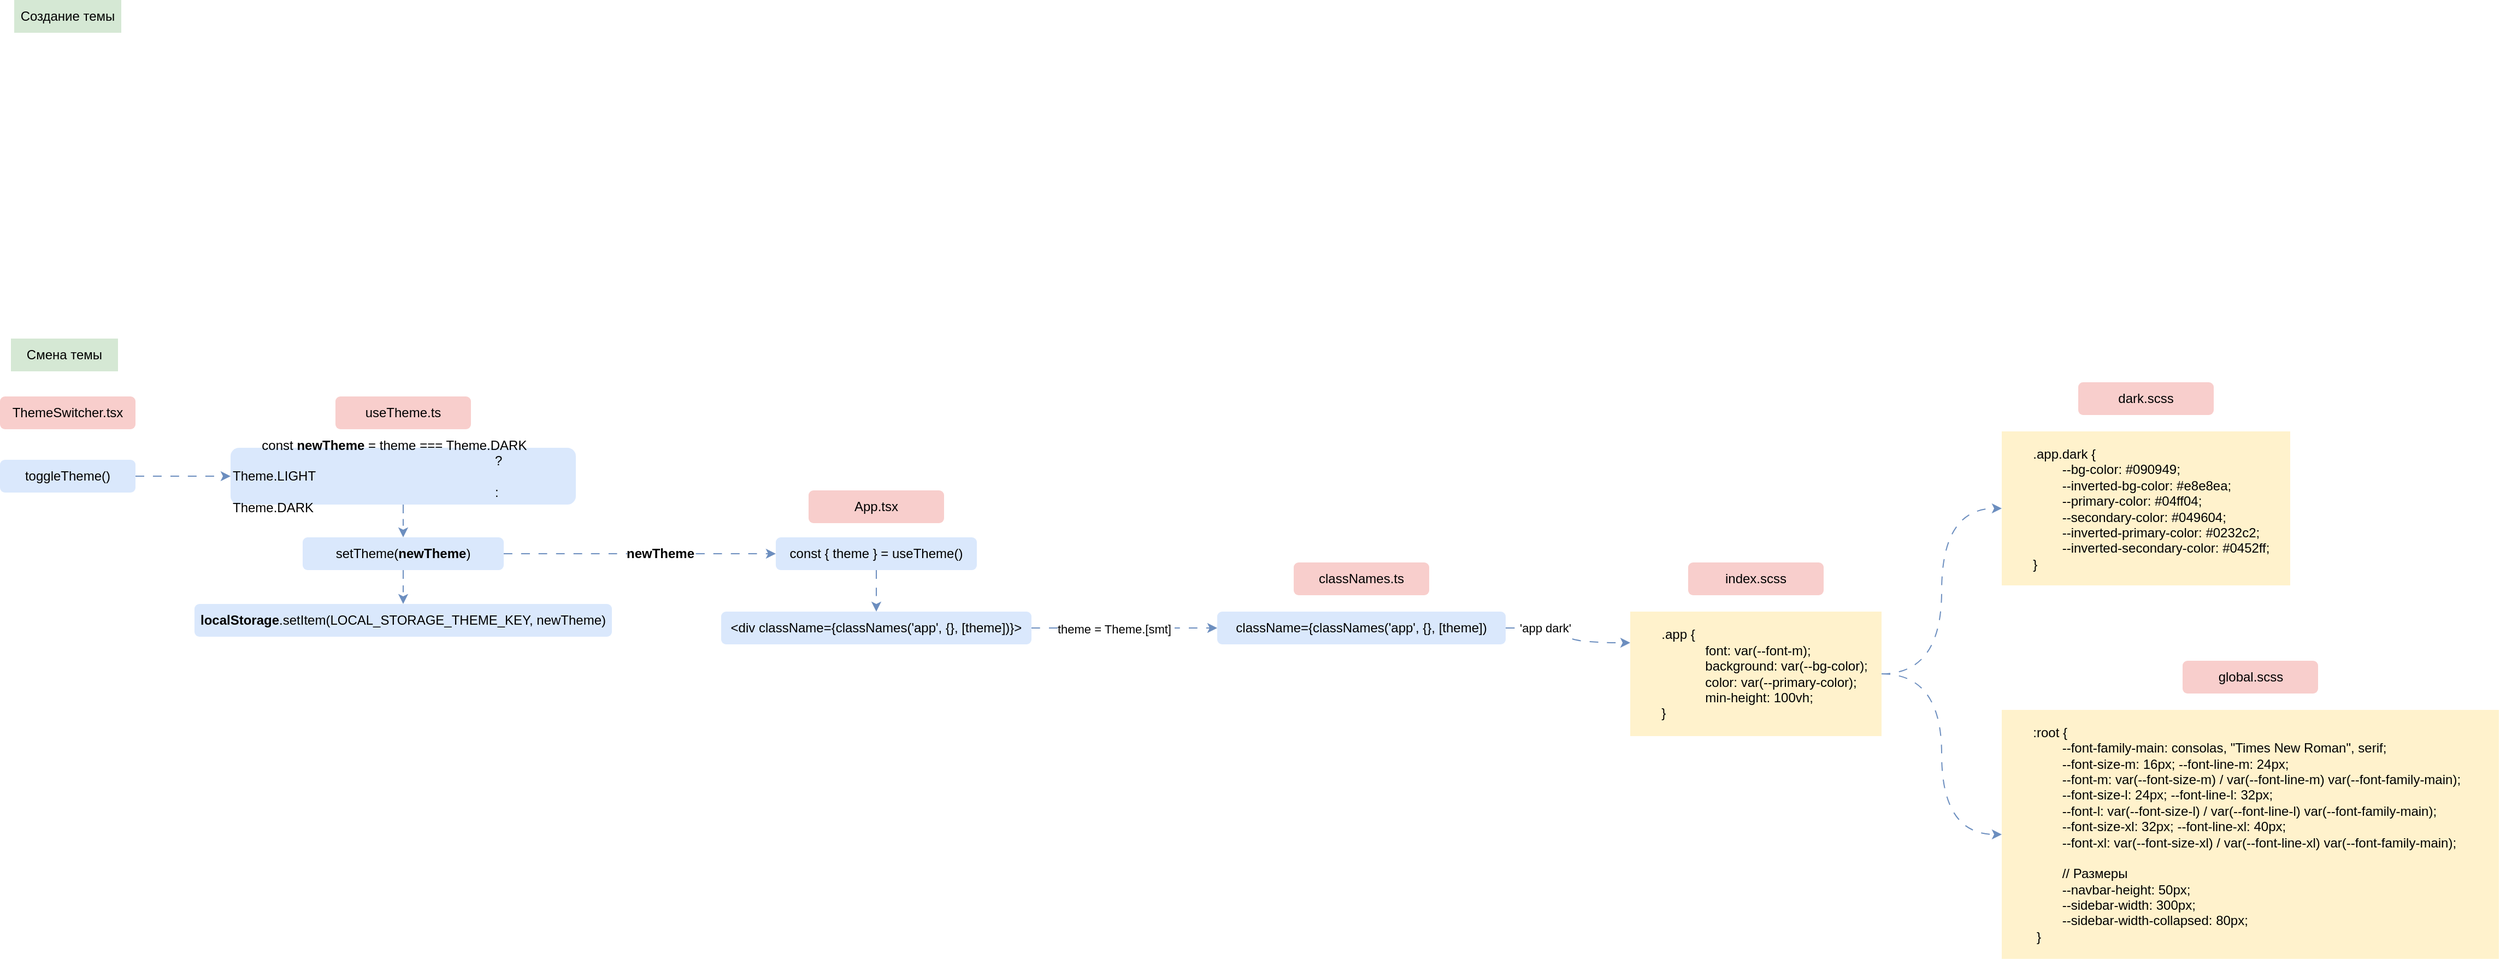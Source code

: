 <mxfile version="22.0.8" type="github">
  <diagram name="Themes" id="SAb5eQocV6z7SgWIaTcl">
    <mxGraphModel dx="1195" dy="1029" grid="0" gridSize="10" guides="1" tooltips="1" connect="1" arrows="1" fold="1" page="0" pageScale="1" pageWidth="827" pageHeight="1169" math="0" shadow="0">
      <root>
        <mxCell id="0" />
        <mxCell id="1" parent="0" />
        <mxCell id="2iayjj1OqmgtFofdx8OK-1" value="ThemeSwitcher.tsx" style="text;html=1;strokeColor=none;fillColor=#f8cecc;align=center;verticalAlign=middle;whiteSpace=wrap;rounded=1;" vertex="1" parent="1">
          <mxGeometry x="13" y="27" width="124" height="30" as="geometry" />
        </mxCell>
        <mxCell id="2iayjj1OqmgtFofdx8OK-5" style="edgeStyle=orthogonalEdgeStyle;rounded=0;orthogonalLoop=1;jettySize=auto;html=1;entryX=0;entryY=0.5;entryDx=0;entryDy=0;curved=1;dashed=1;dashPattern=8 8;fillColor=#dae8fc;strokeColor=#6c8ebf;" edge="1" parent="1" source="2iayjj1OqmgtFofdx8OK-2" target="2iayjj1OqmgtFofdx8OK-4">
          <mxGeometry relative="1" as="geometry" />
        </mxCell>
        <mxCell id="2iayjj1OqmgtFofdx8OK-2" value="toggleTheme()" style="text;html=1;strokeColor=none;fillColor=#dae8fc;align=center;verticalAlign=middle;whiteSpace=wrap;rounded=1;" vertex="1" parent="1">
          <mxGeometry x="13" y="85" width="124" height="30" as="geometry" />
        </mxCell>
        <mxCell id="2iayjj1OqmgtFofdx8OK-3" value="useTheme.ts" style="text;html=1;strokeColor=none;fillColor=#f8cecc;align=center;verticalAlign=middle;whiteSpace=wrap;rounded=1;" vertex="1" parent="1">
          <mxGeometry x="320" y="27" width="124" height="30" as="geometry" />
        </mxCell>
        <mxCell id="2iayjj1OqmgtFofdx8OK-7" style="edgeStyle=orthogonalEdgeStyle;shape=connector;curved=1;rounded=0;orthogonalLoop=1;jettySize=auto;html=1;entryX=0.5;entryY=0;entryDx=0;entryDy=0;dashed=1;dashPattern=8 8;labelBackgroundColor=default;strokeColor=#6c8ebf;align=center;verticalAlign=middle;fontFamily=Helvetica;fontSize=11;fontColor=default;endArrow=classic;fillColor=#dae8fc;" edge="1" parent="1" source="2iayjj1OqmgtFofdx8OK-4" target="2iayjj1OqmgtFofdx8OK-6">
          <mxGeometry relative="1" as="geometry" />
        </mxCell>
        <mxCell id="2iayjj1OqmgtFofdx8OK-4" value="&lt;span style=&quot;white-space: pre;&quot;&gt;&#x9;&lt;/span&gt;const &lt;b&gt;newTheme&lt;/b&gt; = theme === Theme.DARK &lt;br&gt;&lt;span style=&quot;white-space: pre;&quot;&gt;&#x9;&lt;/span&gt;&lt;span style=&quot;white-space: pre;&quot;&gt;&#x9;&lt;/span&gt;&lt;span style=&quot;white-space: pre;&quot;&gt;&#x9;&lt;/span&gt;&lt;span style=&quot;white-space: pre;&quot;&gt;&#x9;&lt;/span&gt;&lt;span style=&quot;white-space: pre;&quot;&gt;&#x9;&lt;/span&gt;&lt;span style=&quot;white-space: pre;&quot;&gt;&#x9;&lt;/span&gt;&lt;span style=&quot;white-space: pre;&quot;&gt;&#x9;&lt;/span&gt;&lt;span style=&quot;white-space: pre;&quot;&gt;&#x9;&lt;span style=&quot;white-space: pre;&quot;&gt;&#x9;&lt;/span&gt;&lt;/span&gt;? Theme.LIGHT &lt;br&gt;&lt;span style=&quot;white-space: pre;&quot;&gt;&#x9;&lt;/span&gt;&lt;span style=&quot;white-space: pre;&quot;&gt;&#x9;&lt;/span&gt;&lt;span style=&quot;white-space: pre;&quot;&gt;&#x9;&lt;/span&gt;&lt;span style=&quot;white-space: pre;&quot;&gt;&#x9;&lt;/span&gt;&lt;span style=&quot;white-space: pre;&quot;&gt;&#x9;&lt;/span&gt;&lt;span style=&quot;white-space: pre;&quot;&gt;&#x9;&lt;/span&gt;&lt;span style=&quot;white-space: pre;&quot;&gt;&#x9;&lt;/span&gt;&lt;span style=&quot;white-space: pre;&quot;&gt;&#x9;&lt;/span&gt;&lt;span style=&quot;white-space: pre;&quot;&gt;&#x9;&lt;/span&gt;: Theme.DARK" style="text;html=1;strokeColor=none;fillColor=#dae8fc;align=left;verticalAlign=middle;whiteSpace=wrap;rounded=1;" vertex="1" parent="1">
          <mxGeometry x="224" y="74" width="316" height="52" as="geometry" />
        </mxCell>
        <mxCell id="2iayjj1OqmgtFofdx8OK-9" style="edgeStyle=orthogonalEdgeStyle;shape=connector;curved=1;rounded=0;orthogonalLoop=1;jettySize=auto;html=1;entryX=0.5;entryY=0;entryDx=0;entryDy=0;dashed=1;dashPattern=8 8;labelBackgroundColor=default;strokeColor=#6c8ebf;align=center;verticalAlign=middle;fontFamily=Helvetica;fontSize=11;fontColor=default;endArrow=classic;fillColor=#dae8fc;" edge="1" parent="1" source="2iayjj1OqmgtFofdx8OK-6" target="2iayjj1OqmgtFofdx8OK-8">
          <mxGeometry relative="1" as="geometry" />
        </mxCell>
        <mxCell id="2iayjj1OqmgtFofdx8OK-13" style="edgeStyle=orthogonalEdgeStyle;shape=connector;curved=1;rounded=0;orthogonalLoop=1;jettySize=auto;html=1;entryX=0;entryY=0.5;entryDx=0;entryDy=0;dashed=1;dashPattern=8 8;labelBackgroundColor=default;strokeColor=#6c8ebf;align=center;verticalAlign=middle;fontFamily=Helvetica;fontSize=11;fontColor=default;endArrow=classic;fillColor=#dae8fc;" edge="1" parent="1" source="2iayjj1OqmgtFofdx8OK-6" target="2iayjj1OqmgtFofdx8OK-12">
          <mxGeometry relative="1" as="geometry" />
        </mxCell>
        <mxCell id="2iayjj1OqmgtFofdx8OK-14" value="&lt;b style=&quot;border-color: var(--border-color); font-size: 12px;&quot;&gt;newTheme&lt;/b&gt;" style="edgeLabel;html=1;align=center;verticalAlign=middle;resizable=0;points=[];fontSize=11;fontFamily=Helvetica;fontColor=default;" vertex="1" connectable="0" parent="2iayjj1OqmgtFofdx8OK-13">
          <mxGeometry x="0.145" y="2" relative="1" as="geometry">
            <mxPoint y="2" as="offset" />
          </mxGeometry>
        </mxCell>
        <mxCell id="2iayjj1OqmgtFofdx8OK-6" value="setTheme(&lt;b&gt;newTheme&lt;/b&gt;)" style="text;html=1;strokeColor=none;fillColor=#dae8fc;align=center;verticalAlign=middle;whiteSpace=wrap;rounded=1;" vertex="1" parent="1">
          <mxGeometry x="290" y="156" width="184" height="30" as="geometry" />
        </mxCell>
        <mxCell id="2iayjj1OqmgtFofdx8OK-8" value="&lt;b&gt;localStorage&lt;/b&gt;.setItem(LOCAL_STORAGE_THEME_KEY, newTheme)" style="text;html=1;strokeColor=none;fillColor=#dae8fc;align=center;verticalAlign=middle;whiteSpace=wrap;rounded=1;" vertex="1" parent="1">
          <mxGeometry x="191" y="217" width="382" height="30" as="geometry" />
        </mxCell>
        <mxCell id="2iayjj1OqmgtFofdx8OK-10" value="Смена темы" style="text;html=1;strokeColor=none;fillColor=#d5e8d4;align=center;verticalAlign=middle;whiteSpace=wrap;rounded=0;" vertex="1" parent="1">
          <mxGeometry x="23" y="-26" width="98" height="30" as="geometry" />
        </mxCell>
        <mxCell id="2iayjj1OqmgtFofdx8OK-11" value="App.tsx" style="text;html=1;strokeColor=none;fillColor=#f8cecc;align=center;verticalAlign=middle;whiteSpace=wrap;rounded=1;" vertex="1" parent="1">
          <mxGeometry x="753" y="113" width="124" height="30" as="geometry" />
        </mxCell>
        <mxCell id="2iayjj1OqmgtFofdx8OK-16" style="edgeStyle=orthogonalEdgeStyle;shape=connector;curved=1;rounded=0;orthogonalLoop=1;jettySize=auto;html=1;entryX=0.5;entryY=0;entryDx=0;entryDy=0;dashed=1;dashPattern=8 8;labelBackgroundColor=default;strokeColor=#6c8ebf;align=center;verticalAlign=middle;fontFamily=Helvetica;fontSize=11;fontColor=default;endArrow=classic;fillColor=#dae8fc;" edge="1" parent="1" source="2iayjj1OqmgtFofdx8OK-12" target="2iayjj1OqmgtFofdx8OK-15">
          <mxGeometry relative="1" as="geometry" />
        </mxCell>
        <mxCell id="2iayjj1OqmgtFofdx8OK-12" value="const { theme } = useTheme()" style="text;html=1;strokeColor=none;fillColor=#dae8fc;align=center;verticalAlign=middle;whiteSpace=wrap;rounded=1;" vertex="1" parent="1">
          <mxGeometry x="723" y="156" width="184" height="30" as="geometry" />
        </mxCell>
        <mxCell id="2iayjj1OqmgtFofdx8OK-19" style="edgeStyle=orthogonalEdgeStyle;shape=connector;curved=1;rounded=0;orthogonalLoop=1;jettySize=auto;html=1;entryX=0;entryY=0.5;entryDx=0;entryDy=0;dashed=1;dashPattern=8 8;labelBackgroundColor=default;strokeColor=#6c8ebf;align=center;verticalAlign=middle;fontFamily=Helvetica;fontSize=11;fontColor=default;endArrow=classic;fillColor=#dae8fc;" edge="1" parent="1" source="2iayjj1OqmgtFofdx8OK-15" target="2iayjj1OqmgtFofdx8OK-18">
          <mxGeometry relative="1" as="geometry" />
        </mxCell>
        <mxCell id="2iayjj1OqmgtFofdx8OK-20" value="theme = Theme.[smt]&amp;nbsp;" style="edgeLabel;html=1;align=center;verticalAlign=middle;resizable=0;points=[];fontSize=11;fontFamily=Helvetica;fontColor=default;" vertex="1" connectable="0" parent="2iayjj1OqmgtFofdx8OK-19">
          <mxGeometry x="-0.097" y="-1" relative="1" as="geometry">
            <mxPoint as="offset" />
          </mxGeometry>
        </mxCell>
        <mxCell id="2iayjj1OqmgtFofdx8OK-15" value="&amp;lt;div className={classNames(&#39;app&#39;, {}, [theme])}&amp;gt;" style="text;html=1;strokeColor=none;fillColor=#dae8fc;align=center;verticalAlign=middle;whiteSpace=wrap;rounded=1;" vertex="1" parent="1">
          <mxGeometry x="673" y="224" width="284" height="30" as="geometry" />
        </mxCell>
        <mxCell id="2iayjj1OqmgtFofdx8OK-17" value="classNames.ts" style="text;html=1;strokeColor=none;fillColor=#f8cecc;align=center;verticalAlign=middle;whiteSpace=wrap;rounded=1;" vertex="1" parent="1">
          <mxGeometry x="1197" y="179" width="124" height="30" as="geometry" />
        </mxCell>
        <mxCell id="2iayjj1OqmgtFofdx8OK-32" style="edgeStyle=orthogonalEdgeStyle;shape=connector;curved=1;rounded=0;orthogonalLoop=1;jettySize=auto;html=1;entryX=0;entryY=0.25;entryDx=0;entryDy=0;dashed=1;dashPattern=8 8;labelBackgroundColor=default;strokeColor=#6c8ebf;align=center;verticalAlign=middle;fontFamily=Helvetica;fontSize=11;fontColor=default;endArrow=classic;fillColor=#dae8fc;" edge="1" parent="1" source="2iayjj1OqmgtFofdx8OK-18" target="2iayjj1OqmgtFofdx8OK-31">
          <mxGeometry relative="1" as="geometry" />
        </mxCell>
        <mxCell id="2iayjj1OqmgtFofdx8OK-33" value="&#39;app dark&#39;" style="edgeLabel;html=1;align=center;verticalAlign=middle;resizable=0;points=[];fontSize=11;fontFamily=Helvetica;fontColor=default;" vertex="1" connectable="0" parent="2iayjj1OqmgtFofdx8OK-32">
          <mxGeometry x="-0.441" relative="1" as="geometry">
            <mxPoint as="offset" />
          </mxGeometry>
        </mxCell>
        <mxCell id="2iayjj1OqmgtFofdx8OK-18" value="className={classNames(&#39;app&#39;, {}, [theme])" style="text;html=1;strokeColor=none;fillColor=#dae8fc;align=center;verticalAlign=middle;whiteSpace=wrap;rounded=1;" vertex="1" parent="1">
          <mxGeometry x="1127" y="224" width="264" height="30" as="geometry" />
        </mxCell>
        <mxCell id="2iayjj1OqmgtFofdx8OK-24" value="dark.scss" style="text;html=1;strokeColor=none;fillColor=#f8cecc;align=center;verticalAlign=middle;whiteSpace=wrap;rounded=1;" vertex="1" parent="1">
          <mxGeometry x="1915" y="14" width="124" height="30" as="geometry" />
        </mxCell>
        <mxCell id="2iayjj1OqmgtFofdx8OK-25" value="&lt;span style=&quot;white-space: pre;&quot;&gt;&#x9;&lt;/span&gt;.app.dark { &lt;br&gt;&lt;span style=&quot;white-space: pre;&quot;&gt;&#x9;&lt;/span&gt;&lt;span style=&quot;white-space: pre;&quot;&gt;&#x9;&lt;/span&gt;--bg-color: #090949; &lt;br&gt;&lt;span style=&quot;white-space: pre;&quot;&gt;&#x9;&lt;/span&gt;&lt;span style=&quot;white-space: pre;&quot;&gt;&#x9;&lt;/span&gt;--inverted-bg-color: #e8e8ea; &lt;br&gt;&lt;span style=&quot;white-space: pre;&quot;&gt;&#x9;&lt;/span&gt;&lt;span style=&quot;white-space: pre;&quot;&gt;&#x9;&lt;/span&gt;--primary-color: #04ff04; &lt;br&gt;&lt;span style=&quot;white-space: pre;&quot;&gt;&#x9;&lt;/span&gt;&lt;span style=&quot;white-space: pre;&quot;&gt;&#x9;&lt;/span&gt;--secondary-color: #049604; &lt;br&gt;&lt;span style=&quot;white-space: pre;&quot;&gt;&#x9;&lt;/span&gt;&lt;span style=&quot;white-space: pre;&quot;&gt;&#x9;&lt;/span&gt;--inverted-primary-color: #0232c2; &lt;br&gt;&lt;span style=&quot;white-space: pre;&quot;&gt;&#x9;&lt;/span&gt;&lt;span style=&quot;white-space: pre;&quot;&gt;&#x9;&lt;/span&gt;--inverted-secondary-color: #0452ff; &lt;br&gt;&lt;span style=&quot;white-space: pre;&quot;&gt;&#x9;&lt;/span&gt;}" style="text;html=1;strokeColor=none;fillColor=#fff2cc;align=left;verticalAlign=middle;whiteSpace=wrap;rounded=0;" vertex="1" parent="1">
          <mxGeometry x="1845" y="59" width="264" height="141" as="geometry" />
        </mxCell>
        <mxCell id="2iayjj1OqmgtFofdx8OK-29" value="index.scss" style="text;html=1;strokeColor=none;fillColor=#f8cecc;align=center;verticalAlign=middle;whiteSpace=wrap;rounded=1;" vertex="1" parent="1">
          <mxGeometry x="1558" y="179" width="124" height="30" as="geometry" />
        </mxCell>
        <mxCell id="2iayjj1OqmgtFofdx8OK-34" style="edgeStyle=orthogonalEdgeStyle;shape=connector;curved=1;rounded=0;orthogonalLoop=1;jettySize=auto;html=1;entryX=0;entryY=0.5;entryDx=0;entryDy=0;dashed=1;dashPattern=8 8;labelBackgroundColor=default;strokeColor=#6c8ebf;align=center;verticalAlign=middle;fontFamily=Helvetica;fontSize=11;fontColor=default;endArrow=classic;fillColor=#dae8fc;" edge="1" parent="1" source="2iayjj1OqmgtFofdx8OK-31" target="2iayjj1OqmgtFofdx8OK-25">
          <mxGeometry relative="1" as="geometry" />
        </mxCell>
        <mxCell id="2iayjj1OqmgtFofdx8OK-37" style="edgeStyle=orthogonalEdgeStyle;shape=connector;curved=1;rounded=0;orthogonalLoop=1;jettySize=auto;html=1;entryX=0;entryY=0.5;entryDx=0;entryDy=0;dashed=1;dashPattern=8 8;labelBackgroundColor=default;strokeColor=#6c8ebf;align=center;verticalAlign=middle;fontFamily=Helvetica;fontSize=11;fontColor=default;endArrow=classic;fillColor=#dae8fc;" edge="1" parent="1" source="2iayjj1OqmgtFofdx8OK-31" target="2iayjj1OqmgtFofdx8OK-35">
          <mxGeometry relative="1" as="geometry" />
        </mxCell>
        <mxCell id="2iayjj1OqmgtFofdx8OK-31" value="&lt;span style=&quot;white-space: pre;&quot;&gt;&#x9;&lt;/span&gt;.app { &lt;br&gt;&lt;blockquote style=&quot;margin: 0 0 0 40px; border: none; padding: 0px;&quot;&gt;&lt;span style=&quot;&quot;&gt;&lt;span style=&quot;white-space: pre;&quot;&gt;&amp;nbsp;&amp;nbsp;&amp;nbsp;&amp;nbsp;&lt;/span&gt;&lt;/span&gt;&lt;span style=&quot;&quot;&gt;&lt;span style=&quot;white-space: pre;&quot;&gt;&amp;nbsp;&amp;nbsp;&amp;nbsp;&amp;nbsp;&lt;/span&gt;&lt;/span&gt;font: var(--font-m);&lt;br&gt; &lt;span style=&quot;white-space: pre;&quot;&gt;&#x9;&lt;/span&gt;background: var(--bg-color);&lt;br&gt; &lt;span style=&quot;white-space: pre;&quot;&gt;&#x9;&lt;/span&gt;color: var(--primary-color);&lt;br&gt; &lt;span style=&quot;white-space: pre;&quot;&gt;&#x9;&lt;/span&gt;min-height: 100vh;&lt;/blockquote&gt;&lt;span style=&quot;white-space: pre;&quot;&gt;&#x9;&lt;/span&gt;}" style="text;html=1;strokeColor=none;fillColor=#fff2cc;align=left;verticalAlign=middle;whiteSpace=wrap;rounded=0;" vertex="1" parent="1">
          <mxGeometry x="1505" y="224" width="230" height="114" as="geometry" />
        </mxCell>
        <mxCell id="2iayjj1OqmgtFofdx8OK-35" value="&lt;span style=&quot;white-space: pre;&quot;&gt;&#x9;&lt;/span&gt;:root { &lt;br&gt;&lt;span style=&quot;white-space: pre;&quot;&gt;&#x9;&lt;/span&gt;&lt;span style=&quot;white-space: pre;&quot;&gt;&#x9;&lt;/span&gt;--font-family-main: consolas, &quot;Times New Roman&quot;, serif; &lt;br&gt;&lt;span style=&quot;white-space: pre;&quot;&gt;&#x9;&lt;/span&gt;&lt;span style=&quot;white-space: pre;&quot;&gt;&#x9;&lt;/span&gt;--font-size-m: 16px; --font-line-m: 24px; &lt;br&gt;&lt;span style=&quot;white-space: pre;&quot;&gt;&#x9;&lt;/span&gt;&lt;span style=&quot;white-space: pre;&quot;&gt;&#x9;&lt;/span&gt;--font-m: var(--font-size-m) / var(--font-line-m) var(--font-family-main); &lt;br&gt;&lt;span style=&quot;white-space: pre;&quot;&gt;&#x9;&lt;/span&gt;&lt;span style=&quot;white-space: pre;&quot;&gt;&#x9;&lt;/span&gt;--font-size-l: 24px; --font-line-l: 32px; &lt;br&gt;&lt;span style=&quot;white-space: pre;&quot;&gt;&#x9;&lt;/span&gt;&lt;span style=&quot;white-space: pre;&quot;&gt;&#x9;&lt;/span&gt;--font-l: var(--font-size-l) / var(--font-line-l) var(--font-family-main); &lt;br&gt;&lt;span style=&quot;white-space: pre;&quot;&gt;&#x9;&lt;/span&gt;&lt;span style=&quot;white-space: pre;&quot;&gt;&#x9;&lt;/span&gt;--font-size-xl: 32px; --font-line-xl: 40px; &lt;br&gt;&lt;span style=&quot;white-space: pre;&quot;&gt;&#x9;&lt;/span&gt;&lt;span style=&quot;white-space: pre;&quot;&gt;&#x9;&lt;/span&gt;--font-xl: var(--font-size-xl) / var(--font-line-xl) var(--font-family-main); &lt;br&gt;&lt;br&gt;&lt;span style=&quot;white-space: pre;&quot;&gt;&#x9;&lt;/span&gt;&lt;span style=&quot;white-space: pre;&quot;&gt;&#x9;&lt;/span&gt;// Размеры &lt;br&gt;&lt;span style=&quot;white-space: pre;&quot;&gt;&#x9;&lt;/span&gt;&lt;span style=&quot;white-space: pre;&quot;&gt;&#x9;&lt;/span&gt;--navbar-height: 50px; &lt;br&gt;&lt;span style=&quot;white-space: pre;&quot;&gt;&#x9;&lt;/span&gt;&lt;span style=&quot;white-space: pre;&quot;&gt;&#x9;&lt;/span&gt;--sidebar-width: 300px; &lt;br&gt;&lt;span style=&quot;white-space: pre;&quot;&gt;&#x9;&lt;/span&gt;&lt;span style=&quot;white-space: pre;&quot;&gt;&#x9;&lt;/span&gt;--sidebar-width-collapsed: 80px;&lt;br&gt;&lt;span style=&quot;white-space: pre;&quot;&gt;&#x9;&lt;/span&gt;&amp;nbsp;}" style="text;html=1;strokeColor=none;fillColor=#fff2cc;align=left;verticalAlign=middle;whiteSpace=wrap;rounded=0;" vertex="1" parent="1">
          <mxGeometry x="1845" y="314" width="455" height="228" as="geometry" />
        </mxCell>
        <mxCell id="2iayjj1OqmgtFofdx8OK-36" value="global.scss" style="text;html=1;strokeColor=none;fillColor=#f8cecc;align=center;verticalAlign=middle;whiteSpace=wrap;rounded=1;" vertex="1" parent="1">
          <mxGeometry x="2010.5" y="269" width="124" height="30" as="geometry" />
        </mxCell>
        <mxCell id="2iayjj1OqmgtFofdx8OK-38" value="Создание темы" style="text;html=1;strokeColor=none;fillColor=#d5e8d4;align=center;verticalAlign=middle;whiteSpace=wrap;rounded=0;" vertex="1" parent="1">
          <mxGeometry x="26" y="-336" width="98" height="30" as="geometry" />
        </mxCell>
      </root>
    </mxGraphModel>
  </diagram>
</mxfile>
